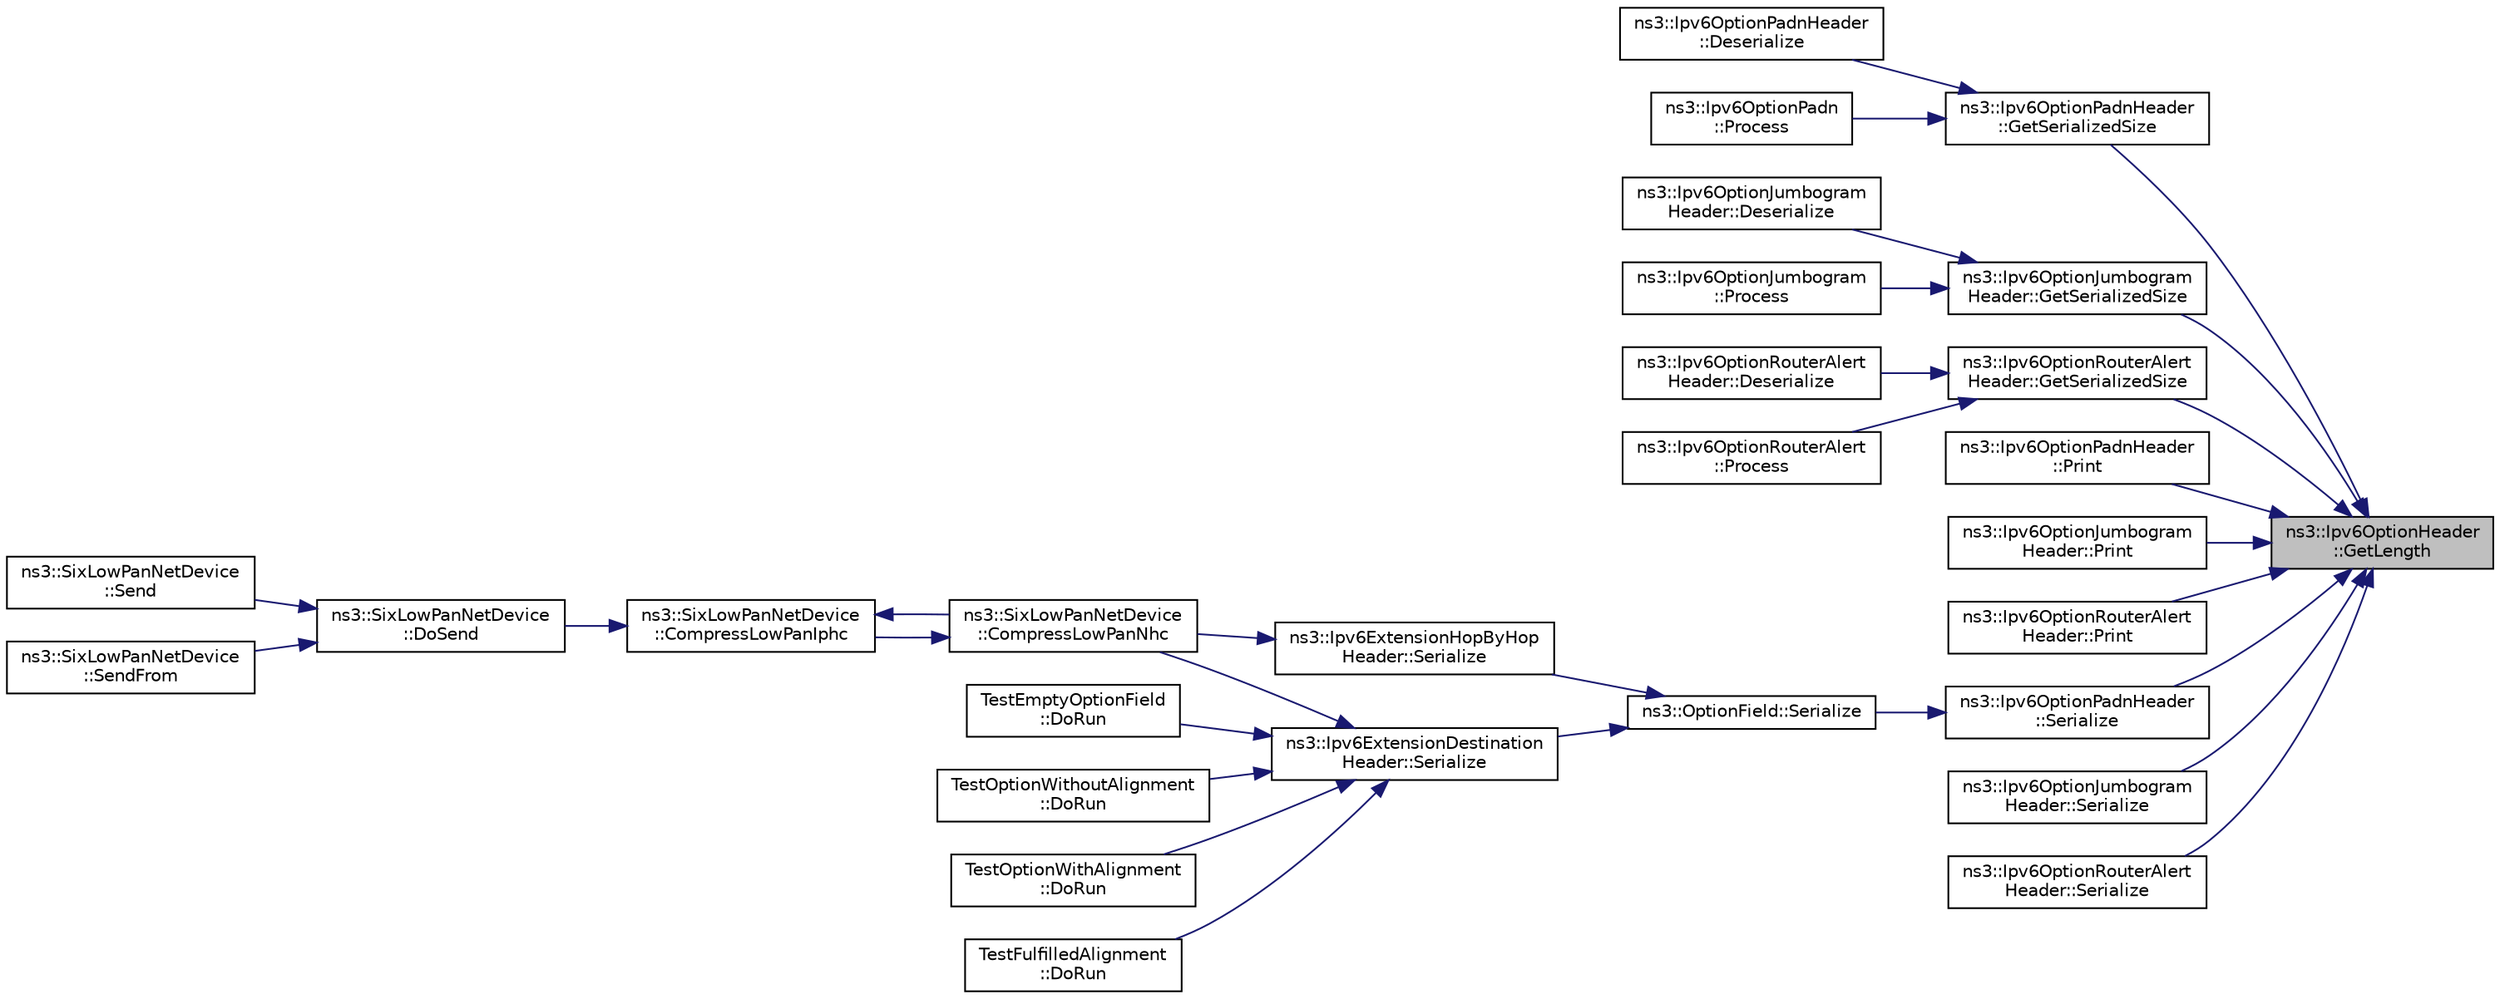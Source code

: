 digraph "ns3::Ipv6OptionHeader::GetLength"
{
 // LATEX_PDF_SIZE
  edge [fontname="Helvetica",fontsize="10",labelfontname="Helvetica",labelfontsize="10"];
  node [fontname="Helvetica",fontsize="10",shape=record];
  rankdir="RL";
  Node1 [label="ns3::Ipv6OptionHeader\l::GetLength",height=0.2,width=0.4,color="black", fillcolor="grey75", style="filled", fontcolor="black",tooltip="Get the option length."];
  Node1 -> Node2 [dir="back",color="midnightblue",fontsize="10",style="solid",fontname="Helvetica"];
  Node2 [label="ns3::Ipv6OptionPadnHeader\l::GetSerializedSize",height=0.2,width=0.4,color="black", fillcolor="white", style="filled",URL="$classns3_1_1_ipv6_option_padn_header.html#a9f61f0d48a10c1d8679954e7493d015f",tooltip="Get the serialized size of the packet."];
  Node2 -> Node3 [dir="back",color="midnightblue",fontsize="10",style="solid",fontname="Helvetica"];
  Node3 [label="ns3::Ipv6OptionPadnHeader\l::Deserialize",height=0.2,width=0.4,color="black", fillcolor="white", style="filled",URL="$classns3_1_1_ipv6_option_padn_header.html#a11d0524b7407f22ab7dc2e618c7f810a",tooltip="Deserialize the packet."];
  Node2 -> Node4 [dir="back",color="midnightblue",fontsize="10",style="solid",fontname="Helvetica"];
  Node4 [label="ns3::Ipv6OptionPadn\l::Process",height=0.2,width=0.4,color="black", fillcolor="white", style="filled",URL="$classns3_1_1_ipv6_option_padn.html#a38129b77d85811f13ed85e5ceed1e096",tooltip="Process method."];
  Node1 -> Node5 [dir="back",color="midnightblue",fontsize="10",style="solid",fontname="Helvetica"];
  Node5 [label="ns3::Ipv6OptionJumbogram\lHeader::GetSerializedSize",height=0.2,width=0.4,color="black", fillcolor="white", style="filled",URL="$classns3_1_1_ipv6_option_jumbogram_header.html#a9b1ca948e6ceff4619fc9f7a465e8848",tooltip="Get the serialized size of the packet."];
  Node5 -> Node6 [dir="back",color="midnightblue",fontsize="10",style="solid",fontname="Helvetica"];
  Node6 [label="ns3::Ipv6OptionJumbogram\lHeader::Deserialize",height=0.2,width=0.4,color="black", fillcolor="white", style="filled",URL="$classns3_1_1_ipv6_option_jumbogram_header.html#abbd293011adcb442cf53eaf61aa401c6",tooltip="Deserialize the packet."];
  Node5 -> Node7 [dir="back",color="midnightblue",fontsize="10",style="solid",fontname="Helvetica"];
  Node7 [label="ns3::Ipv6OptionJumbogram\l::Process",height=0.2,width=0.4,color="black", fillcolor="white", style="filled",URL="$classns3_1_1_ipv6_option_jumbogram.html#a84c5f9b9510c32aea09e418b2dad9721",tooltip="Process method Called from Ipv6L3Protocol::Receive."];
  Node1 -> Node8 [dir="back",color="midnightblue",fontsize="10",style="solid",fontname="Helvetica"];
  Node8 [label="ns3::Ipv6OptionRouterAlert\lHeader::GetSerializedSize",height=0.2,width=0.4,color="black", fillcolor="white", style="filled",URL="$classns3_1_1_ipv6_option_router_alert_header.html#a639b99bf485ab4d413d6a148467f7be5",tooltip="Get the serialized size of the packet."];
  Node8 -> Node9 [dir="back",color="midnightblue",fontsize="10",style="solid",fontname="Helvetica"];
  Node9 [label="ns3::Ipv6OptionRouterAlert\lHeader::Deserialize",height=0.2,width=0.4,color="black", fillcolor="white", style="filled",URL="$classns3_1_1_ipv6_option_router_alert_header.html#a41262149c996341e578a7c4afa32ed61",tooltip="Deserialize the packet."];
  Node8 -> Node10 [dir="back",color="midnightblue",fontsize="10",style="solid",fontname="Helvetica"];
  Node10 [label="ns3::Ipv6OptionRouterAlert\l::Process",height=0.2,width=0.4,color="black", fillcolor="white", style="filled",URL="$classns3_1_1_ipv6_option_router_alert.html#a630eeabe5af3c83790a43f3960f6eb22",tooltip="Process method."];
  Node1 -> Node11 [dir="back",color="midnightblue",fontsize="10",style="solid",fontname="Helvetica"];
  Node11 [label="ns3::Ipv6OptionPadnHeader\l::Print",height=0.2,width=0.4,color="black", fillcolor="white", style="filled",URL="$classns3_1_1_ipv6_option_padn_header.html#ad54d2d64319bf8563debe7a864285ca8",tooltip="Print some information about the packet."];
  Node1 -> Node12 [dir="back",color="midnightblue",fontsize="10",style="solid",fontname="Helvetica"];
  Node12 [label="ns3::Ipv6OptionJumbogram\lHeader::Print",height=0.2,width=0.4,color="black", fillcolor="white", style="filled",URL="$classns3_1_1_ipv6_option_jumbogram_header.html#a4f9b01347f662db1c7aaa164b9a097e7",tooltip="Print some information about the packet."];
  Node1 -> Node13 [dir="back",color="midnightblue",fontsize="10",style="solid",fontname="Helvetica"];
  Node13 [label="ns3::Ipv6OptionRouterAlert\lHeader::Print",height=0.2,width=0.4,color="black", fillcolor="white", style="filled",URL="$classns3_1_1_ipv6_option_router_alert_header.html#ad97d00d1290e060490eec31fd12d9e4d",tooltip="Print some information about the packet."];
  Node1 -> Node14 [dir="back",color="midnightblue",fontsize="10",style="solid",fontname="Helvetica"];
  Node14 [label="ns3::Ipv6OptionPadnHeader\l::Serialize",height=0.2,width=0.4,color="black", fillcolor="white", style="filled",URL="$classns3_1_1_ipv6_option_padn_header.html#a3a0dd61e0d88ae7e996ef95b8ce763eb",tooltip="Serialize the packet."];
  Node14 -> Node15 [dir="back",color="midnightblue",fontsize="10",style="solid",fontname="Helvetica"];
  Node15 [label="ns3::OptionField::Serialize",height=0.2,width=0.4,color="black", fillcolor="white", style="filled",URL="$classns3_1_1_option_field.html#a38e1659b3c044fc032134ccc0ba66121",tooltip="Serialize all added options."];
  Node15 -> Node16 [dir="back",color="midnightblue",fontsize="10",style="solid",fontname="Helvetica"];
  Node16 [label="ns3::Ipv6ExtensionHopByHop\lHeader::Serialize",height=0.2,width=0.4,color="black", fillcolor="white", style="filled",URL="$classns3_1_1_ipv6_extension_hop_by_hop_header.html#a9b14a17af29a555bc791f820e323f40f",tooltip="Serialize the packet."];
  Node16 -> Node17 [dir="back",color="midnightblue",fontsize="10",style="solid",fontname="Helvetica"];
  Node17 [label="ns3::SixLowPanNetDevice\l::CompressLowPanNhc",height=0.2,width=0.4,color="black", fillcolor="white", style="filled",URL="$classns3_1_1_six_low_pan_net_device.html#a41d34fd1612e7e6911614fadfef6ab67",tooltip="Compress the headers according to NHC compression."];
  Node17 -> Node18 [dir="back",color="midnightblue",fontsize="10",style="solid",fontname="Helvetica"];
  Node18 [label="ns3::SixLowPanNetDevice\l::CompressLowPanIphc",height=0.2,width=0.4,color="black", fillcolor="white", style="filled",URL="$classns3_1_1_six_low_pan_net_device.html#a67bf1501ba018d90c5bdb442371a3722",tooltip="Compress the headers according to IPHC compression."];
  Node18 -> Node17 [dir="back",color="midnightblue",fontsize="10",style="solid",fontname="Helvetica"];
  Node18 -> Node19 [dir="back",color="midnightblue",fontsize="10",style="solid",fontname="Helvetica"];
  Node19 [label="ns3::SixLowPanNetDevice\l::DoSend",height=0.2,width=0.4,color="black", fillcolor="white", style="filled",URL="$classns3_1_1_six_low_pan_net_device.html#a0cd8b4fc52f256bd7743310434ac4680",tooltip=" "];
  Node19 -> Node20 [dir="back",color="midnightblue",fontsize="10",style="solid",fontname="Helvetica"];
  Node20 [label="ns3::SixLowPanNetDevice\l::Send",height=0.2,width=0.4,color="black", fillcolor="white", style="filled",URL="$classns3_1_1_six_low_pan_net_device.html#a6566ae05fbc295d8cd22166b6b2c28ea",tooltip=" "];
  Node19 -> Node21 [dir="back",color="midnightblue",fontsize="10",style="solid",fontname="Helvetica"];
  Node21 [label="ns3::SixLowPanNetDevice\l::SendFrom",height=0.2,width=0.4,color="black", fillcolor="white", style="filled",URL="$classns3_1_1_six_low_pan_net_device.html#aec79675091efa676370a4f9e6f4127e3",tooltip=" "];
  Node15 -> Node22 [dir="back",color="midnightblue",fontsize="10",style="solid",fontname="Helvetica"];
  Node22 [label="ns3::Ipv6ExtensionDestination\lHeader::Serialize",height=0.2,width=0.4,color="black", fillcolor="white", style="filled",URL="$classns3_1_1_ipv6_extension_destination_header.html#ae6e08e1ea1510c7885ded87227d94659",tooltip="Serialize the packet."];
  Node22 -> Node17 [dir="back",color="midnightblue",fontsize="10",style="solid",fontname="Helvetica"];
  Node22 -> Node23 [dir="back",color="midnightblue",fontsize="10",style="solid",fontname="Helvetica"];
  Node23 [label="TestEmptyOptionField\l::DoRun",height=0.2,width=0.4,color="black", fillcolor="white", style="filled",URL="$class_test_empty_option_field.html#a5fdbca025c0d3629d42cd00050de73fb",tooltip="Implementation to actually run this TestCase."];
  Node22 -> Node24 [dir="back",color="midnightblue",fontsize="10",style="solid",fontname="Helvetica"];
  Node24 [label="TestOptionWithoutAlignment\l::DoRun",height=0.2,width=0.4,color="black", fillcolor="white", style="filled",URL="$class_test_option_without_alignment.html#a23bf45b7de739a1c5b2521dee904e95b",tooltip="Implementation to actually run this TestCase."];
  Node22 -> Node25 [dir="back",color="midnightblue",fontsize="10",style="solid",fontname="Helvetica"];
  Node25 [label="TestOptionWithAlignment\l::DoRun",height=0.2,width=0.4,color="black", fillcolor="white", style="filled",URL="$class_test_option_with_alignment.html#ae7937fcdd2ae8bc2790c5d7841ca22cb",tooltip="Implementation to actually run this TestCase."];
  Node22 -> Node26 [dir="back",color="midnightblue",fontsize="10",style="solid",fontname="Helvetica"];
  Node26 [label="TestFulfilledAlignment\l::DoRun",height=0.2,width=0.4,color="black", fillcolor="white", style="filled",URL="$class_test_fulfilled_alignment.html#a5dbd0147961608bca7a80c0cd08d8f81",tooltip="Implementation to actually run this TestCase."];
  Node1 -> Node27 [dir="back",color="midnightblue",fontsize="10",style="solid",fontname="Helvetica"];
  Node27 [label="ns3::Ipv6OptionJumbogram\lHeader::Serialize",height=0.2,width=0.4,color="black", fillcolor="white", style="filled",URL="$classns3_1_1_ipv6_option_jumbogram_header.html#a38531240859b4845e4ea877f5b32ae60",tooltip="Serialize the packet."];
  Node1 -> Node28 [dir="back",color="midnightblue",fontsize="10",style="solid",fontname="Helvetica"];
  Node28 [label="ns3::Ipv6OptionRouterAlert\lHeader::Serialize",height=0.2,width=0.4,color="black", fillcolor="white", style="filled",URL="$classns3_1_1_ipv6_option_router_alert_header.html#ab0ca846f5340d2e76feb04cca733b2e7",tooltip="Serialize the packet."];
}
